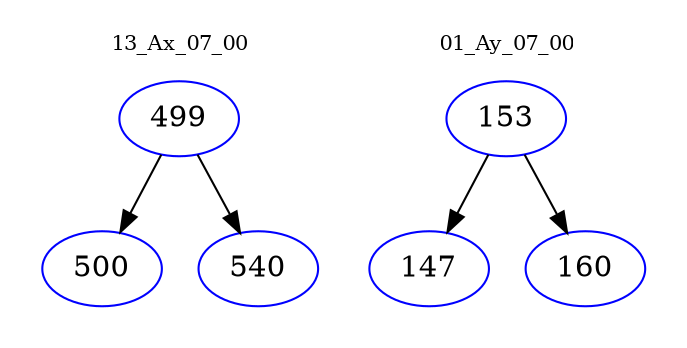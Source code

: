 digraph{
subgraph cluster_0 {
color = white
label = "13_Ax_07_00";
fontsize=10;
T0_499 [label="499", color="blue"]
T0_499 -> T0_500 [color="black"]
T0_500 [label="500", color="blue"]
T0_499 -> T0_540 [color="black"]
T0_540 [label="540", color="blue"]
}
subgraph cluster_1 {
color = white
label = "01_Ay_07_00";
fontsize=10;
T1_153 [label="153", color="blue"]
T1_153 -> T1_147 [color="black"]
T1_147 [label="147", color="blue"]
T1_153 -> T1_160 [color="black"]
T1_160 [label="160", color="blue"]
}
}
